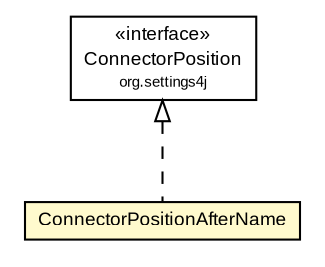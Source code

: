 #!/usr/local/bin/dot
#
# Class diagram 
# Generated by UMLGraph version R5_6 (http://www.umlgraph.org/)
#

digraph G {
	edge [fontname="arial",fontsize=10,labelfontname="arial",labelfontsize=10];
	node [fontname="arial",fontsize=10,shape=plaintext];
	nodesep=0.25;
	ranksep=0.5;
	// org.settings4j.ConnectorPosition
	c1541 [label=<<table title="org.settings4j.ConnectorPosition" border="0" cellborder="1" cellspacing="0" cellpadding="2" port="p" href="../../ConnectorPosition.html">
		<tr><td><table border="0" cellspacing="0" cellpadding="1">
<tr><td align="center" balign="center"> &#171;interface&#187; </td></tr>
<tr><td align="center" balign="center"> ConnectorPosition </td></tr>
<tr><td align="center" balign="center"><font point-size="7.0"> org.settings4j </font></td></tr>
		</table></td></tr>
		</table>>, URL="../../ConnectorPosition.html", fontname="arial", fontcolor="black", fontsize=9.0];
	// org.settings4j.settings.position.ConnectorPositionAfterName
	c1573 [label=<<table title="org.settings4j.settings.position.ConnectorPositionAfterName" border="0" cellborder="1" cellspacing="0" cellpadding="2" port="p" bgcolor="lemonChiffon" href="./ConnectorPositionAfterName.html">
		<tr><td><table border="0" cellspacing="0" cellpadding="1">
<tr><td align="center" balign="center"> ConnectorPositionAfterName </td></tr>
		</table></td></tr>
		</table>>, URL="./ConnectorPositionAfterName.html", fontname="arial", fontcolor="black", fontsize=9.0];
	//org.settings4j.settings.position.ConnectorPositionAfterName implements org.settings4j.ConnectorPosition
	c1541:p -> c1573:p [dir=back,arrowtail=empty,style=dashed];
}

